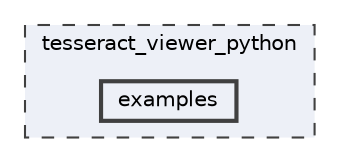 digraph "tesseract_viewer_python/examples"
{
 // LATEX_PDF_SIZE
  bgcolor="transparent";
  edge [fontname=Helvetica,fontsize=10,labelfontname=Helvetica,labelfontsize=10];
  node [fontname=Helvetica,fontsize=10,shape=box,height=0.2,width=0.4];
  compound=true
  subgraph clusterdir_6add39b06bdfe1382d758bbfd563ccc7 {
    graph [ bgcolor="#edf0f7", pencolor="grey25", label="tesseract_viewer_python", fontname=Helvetica,fontsize=10 style="filled,dashed", URL="dir_6add39b06bdfe1382d758bbfd563ccc7.html",tooltip=""]
  dir_8a5154c2459d46fd942377290ff2540f [label="examples", fillcolor="#edf0f7", color="grey25", style="filled,bold", URL="dir_8a5154c2459d46fd942377290ff2540f.html",tooltip=""];
  }
}
